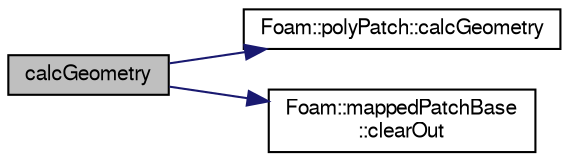digraph "calcGeometry"
{
  bgcolor="transparent";
  edge [fontname="FreeSans",fontsize="10",labelfontname="FreeSans",labelfontsize="10"];
  node [fontname="FreeSans",fontsize="10",shape=record];
  rankdir="LR";
  Node1 [label="calcGeometry",height=0.2,width=0.4,color="black", fillcolor="grey75", style="filled" fontcolor="black"];
  Node1 -> Node2 [color="midnightblue",fontsize="10",style="solid",fontname="FreeSans"];
  Node2 [label="Foam::polyPatch::calcGeometry",height=0.2,width=0.4,color="black",URL="$a01877.html#acc426e9af65fb707bdcabbd619599cd8",tooltip="Calculate the patch geometry. "];
  Node1 -> Node3 [color="midnightblue",fontsize="10",style="solid",fontname="FreeSans"];
  Node3 [label="Foam::mappedPatchBase\l::clearOut",height=0.2,width=0.4,color="black",URL="$a01381.html#af320697688df08f1438d37a86bcaf25d"];
}

